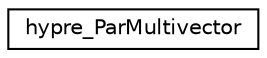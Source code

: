 digraph "Graphical Class Hierarchy"
{
 // LATEX_PDF_SIZE
  edge [fontname="Helvetica",fontsize="10",labelfontname="Helvetica",labelfontsize="10"];
  node [fontname="Helvetica",fontsize="10",shape=record];
  rankdir="LR";
  Node0 [label="hypre_ParMultivector",height=0.2,width=0.4,color="black", fillcolor="white", style="filled",URL="$structhypre___par_multivector.html",tooltip=" "];
}
